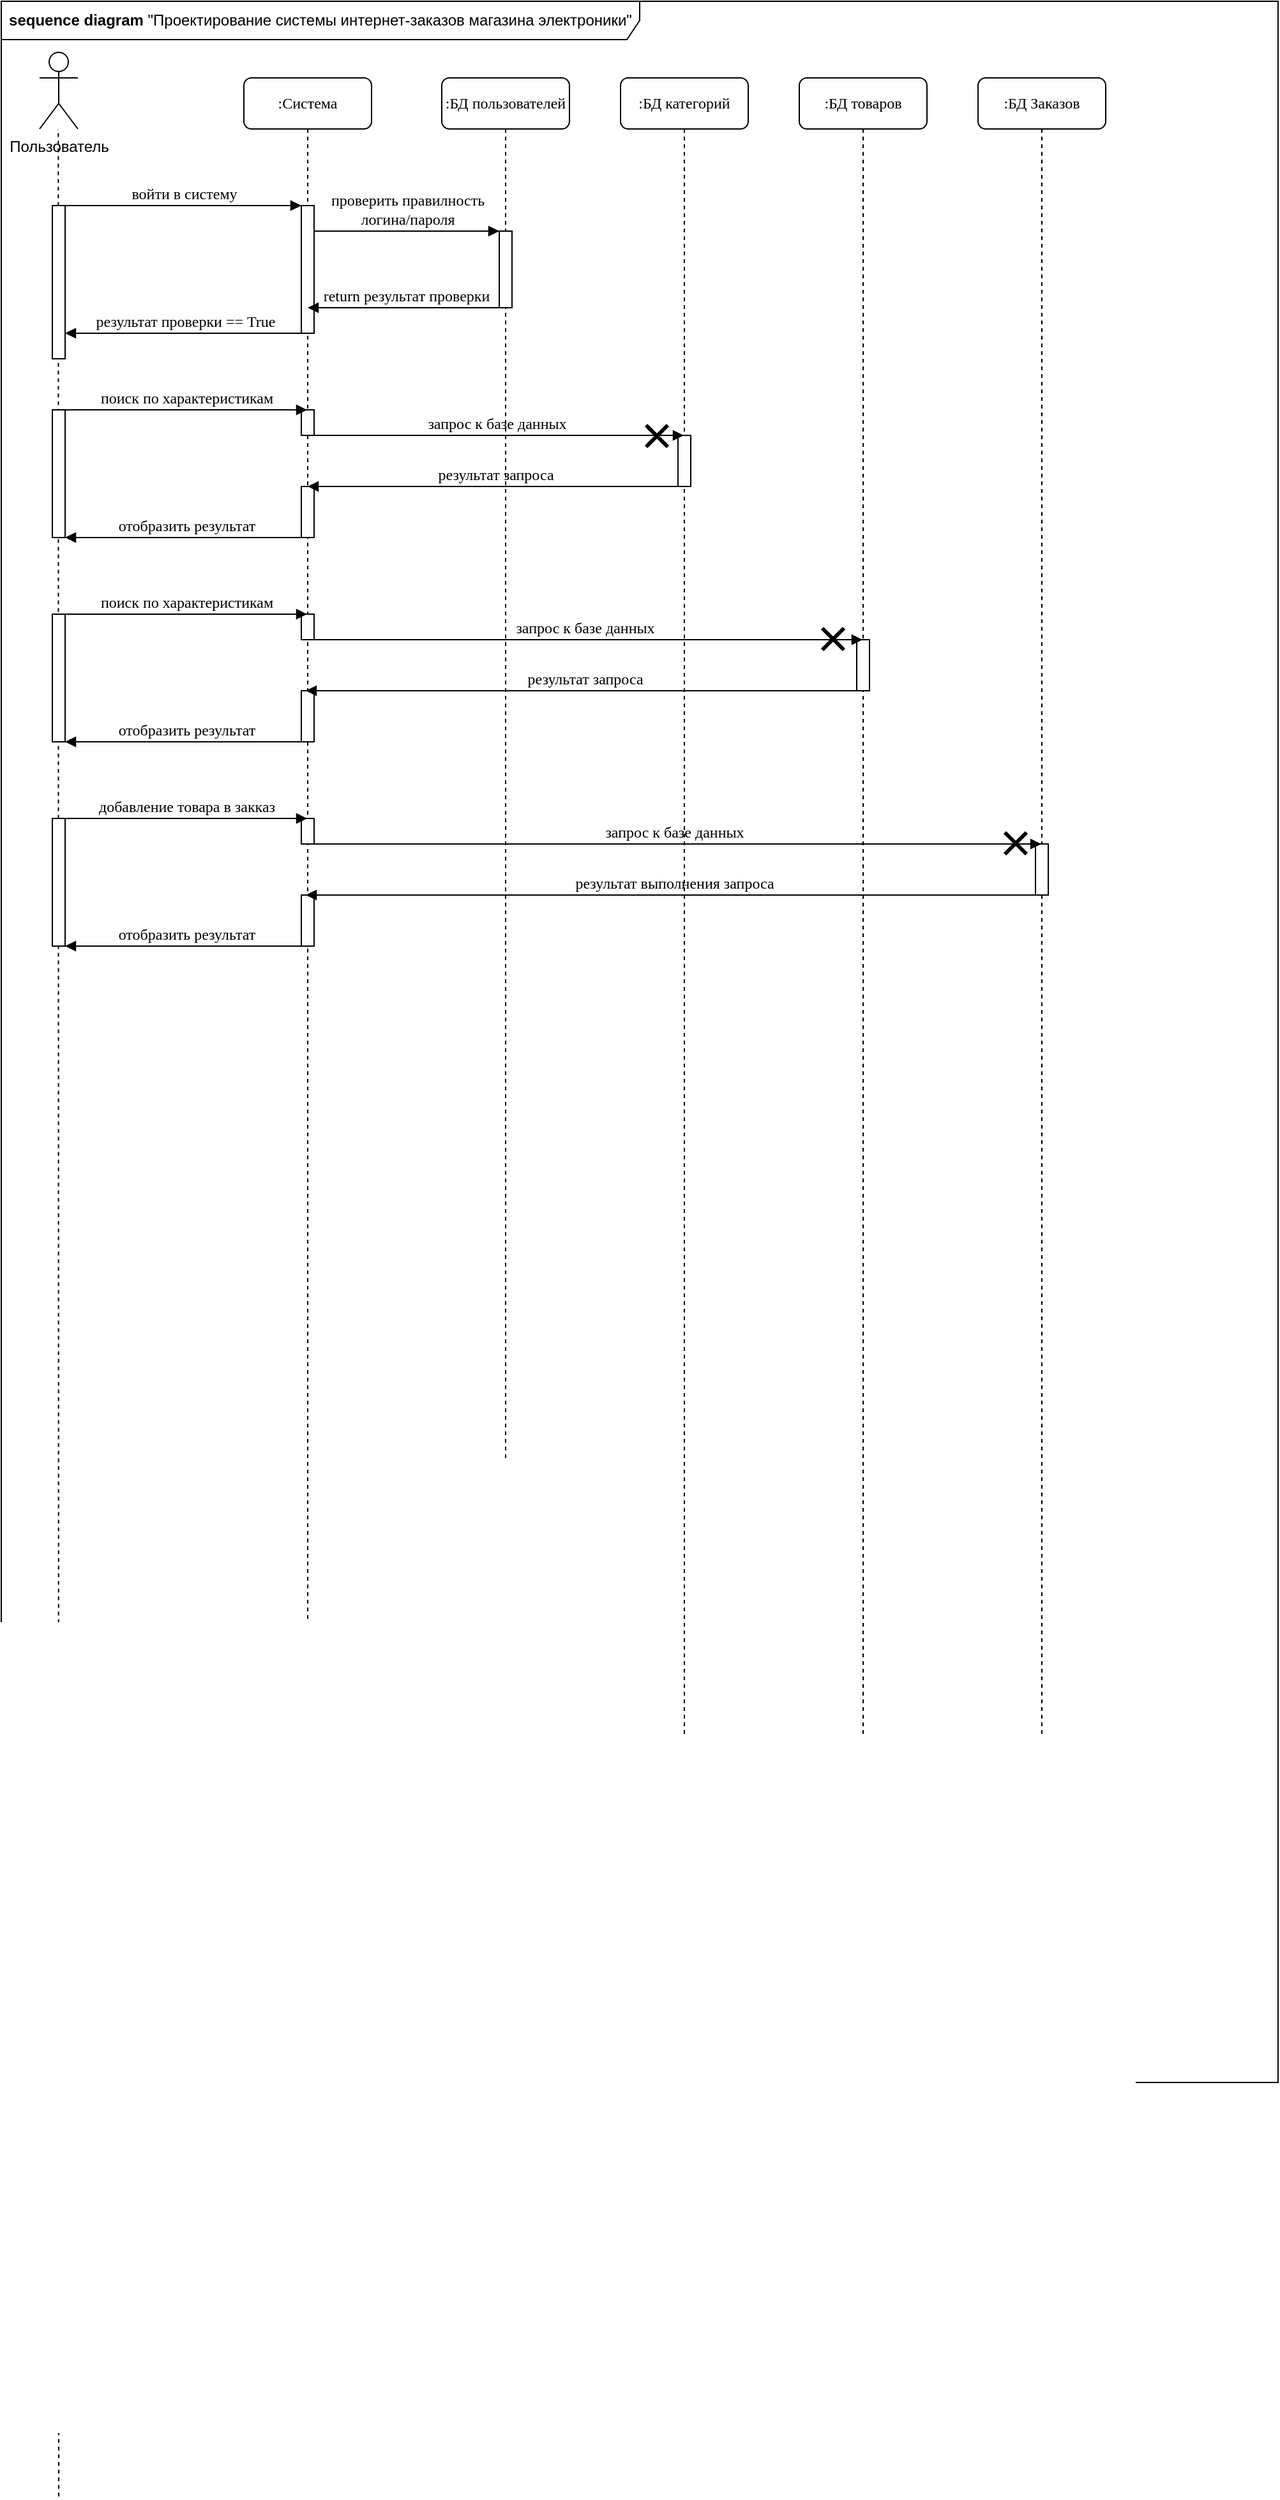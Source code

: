 <mxfile version="12.9.10" type="github">
  <diagram name="Page-1" id="13e1069c-82ec-6db2-03f1-153e76fe0fe0">
    <mxGraphModel dx="687" dy="388" grid="1" gridSize="10" guides="1" tooltips="1" connect="1" arrows="1" fold="1" page="1" pageScale="1" pageWidth="1100" pageHeight="850" background="#ffffff" math="0" shadow="0">
      <root>
        <mxCell id="0" />
        <mxCell id="1" parent="0" />
        <mxCell id="cNQvv4U7qq9ZEQ0QpZhL-15" value="&lt;b&gt;sequence diagram&lt;/b&gt;&amp;nbsp;&quot;Проектирование системы интернет-заказов магазина электроники&quot;" style="shape=umlFrame;whiteSpace=wrap;html=1;width=500;height=30;" vertex="1" parent="1">
          <mxGeometry x="40" y="40" width="1000" height="1630" as="geometry" />
        </mxCell>
        <mxCell id="7baba1c4bc27f4b0-2" value=":Система" style="shape=umlLifeline;perimeter=lifelinePerimeter;whiteSpace=wrap;html=1;container=1;collapsible=0;recursiveResize=0;outlineConnect=0;rounded=1;shadow=0;comic=0;labelBackgroundColor=none;strokeWidth=1;fontFamily=Verdana;fontSize=12;align=center;" parent="1" vertex="1">
          <mxGeometry x="230" y="100" width="100" height="1300" as="geometry" />
        </mxCell>
        <mxCell id="7baba1c4bc27f4b0-10" value="" style="html=1;points=[];perimeter=orthogonalPerimeter;rounded=0;shadow=0;comic=0;labelBackgroundColor=none;strokeWidth=1;fontFamily=Verdana;fontSize=12;align=center;" parent="7baba1c4bc27f4b0-2" vertex="1">
          <mxGeometry x="45" y="100" width="10" height="100" as="geometry" />
        </mxCell>
        <mxCell id="cNQvv4U7qq9ZEQ0QpZhL-31" value="" style="html=1;points=[];perimeter=orthogonalPerimeter;rounded=0;shadow=0;comic=0;labelBackgroundColor=none;strokeWidth=1;fontFamily=Verdana;fontSize=12;align=center;" vertex="1" parent="7baba1c4bc27f4b0-2">
          <mxGeometry x="45" y="260" width="10" height="20" as="geometry" />
        </mxCell>
        <mxCell id="cNQvv4U7qq9ZEQ0QpZhL-36" value="" style="html=1;points=[];perimeter=orthogonalPerimeter;rounded=0;shadow=0;comic=0;labelBackgroundColor=none;strokeWidth=1;fontFamily=Verdana;fontSize=12;align=center;" vertex="1" parent="7baba1c4bc27f4b0-2">
          <mxGeometry x="45" y="320" width="10" height="40" as="geometry" />
        </mxCell>
        <mxCell id="7baba1c4bc27f4b0-3" value=":БД пользователей" style="shape=umlLifeline;perimeter=lifelinePerimeter;whiteSpace=wrap;html=1;container=1;collapsible=0;recursiveResize=0;outlineConnect=0;rounded=1;shadow=0;comic=0;labelBackgroundColor=none;strokeWidth=1;fontFamily=Verdana;fontSize=12;align=center;" parent="1" vertex="1">
          <mxGeometry x="385" y="100" width="100" height="1300" as="geometry" />
        </mxCell>
        <mxCell id="7baba1c4bc27f4b0-13" value="" style="html=1;points=[];perimeter=orthogonalPerimeter;rounded=0;shadow=0;comic=0;labelBackgroundColor=none;strokeWidth=1;fontFamily=Verdana;fontSize=12;align=center;" parent="7baba1c4bc27f4b0-3" vertex="1">
          <mxGeometry x="45" y="120" width="10" height="60" as="geometry" />
        </mxCell>
        <mxCell id="7baba1c4bc27f4b0-4" value=":БД категорий" style="shape=umlLifeline;perimeter=lifelinePerimeter;whiteSpace=wrap;html=1;container=1;collapsible=0;recursiveResize=0;outlineConnect=0;rounded=1;shadow=0;comic=0;labelBackgroundColor=none;strokeWidth=1;fontFamily=Verdana;fontSize=12;align=center;" parent="1" vertex="1">
          <mxGeometry x="525" y="100" width="100" height="1300" as="geometry" />
        </mxCell>
        <mxCell id="cNQvv4U7qq9ZEQ0QpZhL-29" value="" style="html=1;points=[];perimeter=orthogonalPerimeter;rounded=0;shadow=0;comic=0;labelBackgroundColor=none;strokeWidth=1;fontFamily=Verdana;fontSize=12;align=center;" vertex="1" parent="7baba1c4bc27f4b0-4">
          <mxGeometry x="45" y="280" width="10" height="40" as="geometry" />
        </mxCell>
        <mxCell id="7baba1c4bc27f4b0-5" value=":БД товаров" style="shape=umlLifeline;perimeter=lifelinePerimeter;whiteSpace=wrap;html=1;container=1;collapsible=0;recursiveResize=0;outlineConnect=0;rounded=1;shadow=0;comic=0;labelBackgroundColor=none;strokeWidth=1;fontFamily=Verdana;fontSize=12;align=center;" parent="1" vertex="1">
          <mxGeometry x="665" y="100" width="100" height="1300" as="geometry" />
        </mxCell>
        <mxCell id="cNQvv4U7qq9ZEQ0QpZhL-56" value="" style="html=1;points=[];perimeter=orthogonalPerimeter;rounded=0;shadow=0;comic=0;labelBackgroundColor=none;strokeWidth=1;fontFamily=Verdana;fontSize=12;align=center;" vertex="1" parent="7baba1c4bc27f4b0-5">
          <mxGeometry x="45" y="440" width="10" height="40" as="geometry" />
        </mxCell>
        <mxCell id="7baba1c4bc27f4b0-6" value=":БД Заказов" style="shape=umlLifeline;perimeter=lifelinePerimeter;whiteSpace=wrap;html=1;container=1;collapsible=0;recursiveResize=0;outlineConnect=0;rounded=1;shadow=0;comic=0;labelBackgroundColor=none;strokeWidth=1;fontFamily=Verdana;fontSize=12;align=center;" parent="1" vertex="1">
          <mxGeometry x="805" y="100" width="100" height="1300" as="geometry" />
        </mxCell>
        <mxCell id="cNQvv4U7qq9ZEQ0QpZhL-62" value="" style="html=1;points=[];perimeter=orthogonalPerimeter;rounded=0;shadow=0;comic=0;labelBackgroundColor=none;strokeWidth=1;fontFamily=Verdana;fontSize=12;align=center;" vertex="1" parent="7baba1c4bc27f4b0-6">
          <mxGeometry x="45" y="600" width="10" height="40" as="geometry" />
        </mxCell>
        <mxCell id="7baba1c4bc27f4b0-11" value="войти в систему" style="html=1;verticalAlign=bottom;endArrow=block;entryX=0;entryY=0;labelBackgroundColor=none;fontFamily=Verdana;fontSize=12;edgeStyle=elbowEdgeStyle;elbow=vertical;" parent="1" source="7baba1c4bc27f4b0-9" target="7baba1c4bc27f4b0-10" edge="1">
          <mxGeometry relative="1" as="geometry">
            <mxPoint x="205" y="210" as="sourcePoint" />
          </mxGeometry>
        </mxCell>
        <mxCell id="7baba1c4bc27f4b0-14" value="проверить правилность&lt;br&gt;логина/пароля" style="html=1;verticalAlign=bottom;endArrow=block;entryX=0;entryY=0;labelBackgroundColor=none;fontFamily=Verdana;fontSize=12;edgeStyle=elbowEdgeStyle;elbow=vertical;" parent="1" source="7baba1c4bc27f4b0-10" target="7baba1c4bc27f4b0-13" edge="1">
          <mxGeometry relative="1" as="geometry">
            <mxPoint x="355" y="220" as="sourcePoint" />
          </mxGeometry>
        </mxCell>
        <mxCell id="cNQvv4U7qq9ZEQ0QpZhL-11" value="Пользователь" style="shape=umlActor;verticalLabelPosition=bottom;labelBackgroundColor=#ffffff;verticalAlign=top;html=1;outlineConnect=0;" vertex="1" parent="1">
          <mxGeometry x="70" y="80" width="30" height="60" as="geometry" />
        </mxCell>
        <mxCell id="cNQvv4U7qq9ZEQ0QpZhL-18" value="return результат проверки" style="html=1;verticalAlign=bottom;endArrow=block;labelBackgroundColor=none;fontFamily=Verdana;fontSize=12;edgeStyle=elbowEdgeStyle;elbow=vertical;" edge="1" parent="1" source="7baba1c4bc27f4b0-3" target="7baba1c4bc27f4b0-2">
          <mxGeometry relative="1" as="geometry">
            <mxPoint x="290" y="229.69" as="sourcePoint" />
            <mxPoint x="440" y="230" as="targetPoint" />
            <Array as="points">
              <mxPoint x="360" y="280" />
            </Array>
          </mxGeometry>
        </mxCell>
        <mxCell id="cNQvv4U7qq9ZEQ0QpZhL-20" value="результат проверки == True" style="html=1;verticalAlign=bottom;endArrow=block;labelBackgroundColor=none;fontFamily=Verdana;fontSize=12;elbow=vertical;" edge="1" parent="1" target="7baba1c4bc27f4b0-9">
          <mxGeometry relative="1" as="geometry">
            <mxPoint x="278.5" y="300" as="sourcePoint" />
            <mxPoint x="86" y="302" as="targetPoint" />
          </mxGeometry>
        </mxCell>
        <mxCell id="cNQvv4U7qq9ZEQ0QpZhL-14" value="" style="endArrow=none;dashed=1;html=1;strokeColor=#000000;" edge="1" parent="1">
          <mxGeometry width="50" height="50" relative="1" as="geometry">
            <mxPoint x="85" y="1994.286" as="sourcePoint" />
            <mxPoint x="84.66" y="140" as="targetPoint" />
          </mxGeometry>
        </mxCell>
        <mxCell id="7baba1c4bc27f4b0-9" value="" style="html=1;points=[];perimeter=orthogonalPerimeter;rounded=0;shadow=0;comic=0;labelBackgroundColor=none;strokeWidth=1;fontFamily=Verdana;fontSize=12;align=center;" parent="1" vertex="1">
          <mxGeometry x="80" y="200" width="10" height="120" as="geometry" />
        </mxCell>
        <mxCell id="cNQvv4U7qq9ZEQ0QpZhL-25" value="" style="html=1;points=[];perimeter=orthogonalPerimeter;rounded=0;shadow=0;comic=0;labelBackgroundColor=none;strokeWidth=1;fontFamily=Verdana;fontSize=12;align=center;" vertex="1" parent="1">
          <mxGeometry x="80" y="360" width="10" height="100" as="geometry" />
        </mxCell>
        <mxCell id="cNQvv4U7qq9ZEQ0QpZhL-30" value="поиск по характеристикам" style="html=1;verticalAlign=bottom;endArrow=block;labelBackgroundColor=none;fontFamily=Verdana;fontSize=12;elbow=vertical;exitX=1;exitY=0;exitDx=0;exitDy=0;exitPerimeter=0;" edge="1" parent="1" source="cNQvv4U7qq9ZEQ0QpZhL-25" target="7baba1c4bc27f4b0-2">
          <mxGeometry relative="1" as="geometry">
            <mxPoint x="100" y="380" as="sourcePoint" />
            <mxPoint x="584.5" y="410" as="targetPoint" />
            <Array as="points" />
          </mxGeometry>
        </mxCell>
        <mxCell id="cNQvv4U7qq9ZEQ0QpZhL-33" value="запрос к базе данных&lt;span style=&quot;font-family: monospace ; font-size: 0px&quot;&gt;%3CmxGraphModel%3E%3Croot%3E%3CmxCell%20id%3D%220%22%2F%3E%3CmxCell%20id%3D%221%22%20parent%3D%220%22%2F%3E%3CmxCell%20id%3D%222%22%20value%3D%22%D0%BF%D0%BE%D0%B8%D1%81%D0%BA%20%D0%BF%D0%BE%20%D1%85%D0%B0%D1%80%D0%B0%D0%BA%D1%82%D0%B5%D1%80%D0%B8%D1%81%D1%82%D0%B8%D0%BA%D0%B0%D0%BC%22%20style%3D%22html%3D1%3BverticalAlign%3Dbottom%3BendArrow%3Dblock%3BlabelBackgroundColor%3Dnone%3BfontFamily%3DVerdana%3BfontSize%3D12%3Belbow%3Dvertical%3BexitX%3D1%3BexitY%3D0%3BexitDx%3D0%3BexitDy%3D0%3BexitPerimeter%3D0%3B%22%20edge%3D%221%22%20parent%3D%221%22%3E%3CmxGeometry%20relative%3D%221%22%20as%3D%22geometry%22%3E%3CmxPoint%20x%3D%2250%22%20y%3D%22360%22%20as%3D%22sourcePoint%22%2F%3E%3CmxPoint%20x%3D%22239.5%22%20y%3D%22360%22%20as%3D%22targetPoint%22%2F%3E%3CArray%20as%3D%22points%22%2F%3E%3C%2FmxGeometry%3E%3C%2FmxCell%3E%3C%2Froot%3E%3C%2FmxGraphModel%3E&lt;/span&gt;" style="html=1;verticalAlign=bottom;endArrow=block;labelBackgroundColor=none;fontFamily=Verdana;fontSize=12;elbow=vertical;" edge="1" parent="1" source="7baba1c4bc27f4b0-2" target="7baba1c4bc27f4b0-4">
          <mxGeometry relative="1" as="geometry">
            <mxPoint x="310" y="370" as="sourcePoint" />
            <mxPoint x="499.5" y="370" as="targetPoint" />
            <Array as="points">
              <mxPoint x="510" y="380" />
            </Array>
          </mxGeometry>
        </mxCell>
        <mxCell id="cNQvv4U7qq9ZEQ0QpZhL-35" value="результат запроса" style="html=1;verticalAlign=bottom;endArrow=block;labelBackgroundColor=none;fontFamily=Verdana;fontSize=12;elbow=vertical;" edge="1" parent="1" source="7baba1c4bc27f4b0-4" target="7baba1c4bc27f4b0-2">
          <mxGeometry relative="1" as="geometry">
            <mxPoint x="289.667" y="390" as="sourcePoint" />
            <mxPoint x="724.5" y="390" as="targetPoint" />
            <Array as="points">
              <mxPoint x="530" y="420" />
            </Array>
          </mxGeometry>
        </mxCell>
        <mxCell id="cNQvv4U7qq9ZEQ0QpZhL-37" value="отобразить результат" style="html=1;verticalAlign=bottom;endArrow=block;labelBackgroundColor=none;fontFamily=Verdana;fontSize=12;elbow=vertical;" edge="1" parent="1" source="7baba1c4bc27f4b0-2" target="cNQvv4U7qq9ZEQ0QpZhL-25">
          <mxGeometry relative="1" as="geometry">
            <mxPoint x="90" y="470" as="sourcePoint" />
            <mxPoint x="85" y="450" as="targetPoint" />
            <Array as="points">
              <mxPoint x="190" y="460" />
            </Array>
          </mxGeometry>
        </mxCell>
        <mxCell id="cNQvv4U7qq9ZEQ0QpZhL-54" value="" style="html=1;points=[];perimeter=orthogonalPerimeter;rounded=0;shadow=0;comic=0;labelBackgroundColor=none;strokeWidth=1;fontFamily=Verdana;fontSize=12;align=center;" vertex="1" parent="1">
          <mxGeometry x="275" y="520" width="10" height="20" as="geometry" />
        </mxCell>
        <mxCell id="cNQvv4U7qq9ZEQ0QpZhL-55" value="" style="html=1;points=[];perimeter=orthogonalPerimeter;rounded=0;shadow=0;comic=0;labelBackgroundColor=none;strokeWidth=1;fontFamily=Verdana;fontSize=12;align=center;" vertex="1" parent="1">
          <mxGeometry x="275" y="580" width="10" height="40" as="geometry" />
        </mxCell>
        <mxCell id="cNQvv4U7qq9ZEQ0QpZhL-57" value="" style="html=1;points=[];perimeter=orthogonalPerimeter;rounded=0;shadow=0;comic=0;labelBackgroundColor=none;strokeWidth=1;fontFamily=Verdana;fontSize=12;align=center;" vertex="1" parent="1">
          <mxGeometry x="80" y="520" width="10" height="100" as="geometry" />
        </mxCell>
        <mxCell id="cNQvv4U7qq9ZEQ0QpZhL-58" value="поиск по характеристикам" style="html=1;verticalAlign=bottom;endArrow=block;labelBackgroundColor=none;fontFamily=Verdana;fontSize=12;elbow=vertical;exitX=1;exitY=0;exitDx=0;exitDy=0;exitPerimeter=0;" edge="1" parent="1" source="cNQvv4U7qq9ZEQ0QpZhL-57">
          <mxGeometry relative="1" as="geometry">
            <mxPoint x="100" y="540" as="sourcePoint" />
            <mxPoint x="279.5" y="520" as="targetPoint" />
            <Array as="points" />
          </mxGeometry>
        </mxCell>
        <mxCell id="cNQvv4U7qq9ZEQ0QpZhL-59" value="запрос к базе данных&lt;span style=&quot;font-family: monospace ; font-size: 0px&quot;&gt;%3CmxGraphModel%3E%3Croot%3E%3CmxCell%20id%3D%220%22%2F%3E%3CmxCell%20id%3D%221%22%20parent%3D%220%22%2F%3E%3CmxCell%20id%3D%222%22%20value%3D%22%D0%BF%D0%BE%D0%B8%D1%81%D0%BA%20%D0%BF%D0%BE%20%D1%85%D0%B0%D1%80%D0%B0%D0%BA%D1%82%D0%B5%D1%80%D0%B8%D1%81%D1%82%D0%B8%D0%BA%D0%B0%D0%BC%22%20style%3D%22html%3D1%3BverticalAlign%3Dbottom%3BendArrow%3Dblock%3BlabelBackgroundColor%3Dnone%3BfontFamily%3DVerdana%3BfontSize%3D12%3Belbow%3Dvertical%3BexitX%3D1%3BexitY%3D0%3BexitDx%3D0%3BexitDy%3D0%3BexitPerimeter%3D0%3B%22%20edge%3D%221%22%20parent%3D%221%22%3E%3CmxGeometry%20relative%3D%221%22%20as%3D%22geometry%22%3E%3CmxPoint%20x%3D%2250%22%20y%3D%22360%22%20as%3D%22sourcePoint%22%2F%3E%3CmxPoint%20x%3D%22239.5%22%20y%3D%22360%22%20as%3D%22targetPoint%22%2F%3E%3CArray%20as%3D%22points%22%2F%3E%3C%2FmxGeometry%3E%3C%2FmxCell%3E%3C%2Froot%3E%3C%2FmxGraphModel%3E&lt;/span&gt;" style="html=1;verticalAlign=bottom;endArrow=block;labelBackgroundColor=none;fontFamily=Verdana;fontSize=12;elbow=vertical;" edge="1" parent="1" target="7baba1c4bc27f4b0-5">
          <mxGeometry relative="1" as="geometry">
            <mxPoint x="278.5" y="540" as="sourcePoint" />
            <mxPoint x="574.5" y="540" as="targetPoint" />
            <Array as="points">
              <mxPoint x="510" y="540" />
            </Array>
          </mxGeometry>
        </mxCell>
        <mxCell id="cNQvv4U7qq9ZEQ0QpZhL-60" value="результат запроса" style="html=1;verticalAlign=bottom;endArrow=block;labelBackgroundColor=none;fontFamily=Verdana;fontSize=12;elbow=vertical;" edge="1" parent="1" source="7baba1c4bc27f4b0-5">
          <mxGeometry relative="1" as="geometry">
            <mxPoint x="574.5" y="580" as="sourcePoint" />
            <mxPoint x="278.5" y="580" as="targetPoint" />
            <Array as="points">
              <mxPoint x="530" y="580" />
            </Array>
          </mxGeometry>
        </mxCell>
        <mxCell id="cNQvv4U7qq9ZEQ0QpZhL-61" value="отобразить результат" style="html=1;verticalAlign=bottom;endArrow=block;labelBackgroundColor=none;fontFamily=Verdana;fontSize=12;elbow=vertical;" edge="1" parent="1" target="cNQvv4U7qq9ZEQ0QpZhL-57">
          <mxGeometry relative="1" as="geometry">
            <mxPoint x="279.5" y="620" as="sourcePoint" />
            <mxPoint x="85" y="610" as="targetPoint" />
            <Array as="points">
              <mxPoint x="190" y="620" />
            </Array>
          </mxGeometry>
        </mxCell>
        <mxCell id="cNQvv4U7qq9ZEQ0QpZhL-63" value="" style="html=1;points=[];perimeter=orthogonalPerimeter;rounded=0;shadow=0;comic=0;labelBackgroundColor=none;strokeWidth=1;fontFamily=Verdana;fontSize=12;align=center;" vertex="1" parent="1">
          <mxGeometry x="275" y="680" width="10" height="20" as="geometry" />
        </mxCell>
        <mxCell id="cNQvv4U7qq9ZEQ0QpZhL-64" value="" style="html=1;points=[];perimeter=orthogonalPerimeter;rounded=0;shadow=0;comic=0;labelBackgroundColor=none;strokeWidth=1;fontFamily=Verdana;fontSize=12;align=center;" vertex="1" parent="1">
          <mxGeometry x="275" y="740" width="10" height="40" as="geometry" />
        </mxCell>
        <mxCell id="cNQvv4U7qq9ZEQ0QpZhL-65" value="" style="html=1;points=[];perimeter=orthogonalPerimeter;rounded=0;shadow=0;comic=0;labelBackgroundColor=none;strokeWidth=1;fontFamily=Verdana;fontSize=12;align=center;" vertex="1" parent="1">
          <mxGeometry x="80" y="680" width="10" height="100" as="geometry" />
        </mxCell>
        <mxCell id="cNQvv4U7qq9ZEQ0QpZhL-66" value="добавление товара в закказ" style="html=1;verticalAlign=bottom;endArrow=block;labelBackgroundColor=none;fontFamily=Verdana;fontSize=12;elbow=vertical;exitX=1;exitY=0;exitDx=0;exitDy=0;exitPerimeter=0;" edge="1" parent="1" source="cNQvv4U7qq9ZEQ0QpZhL-65">
          <mxGeometry relative="1" as="geometry">
            <mxPoint x="100" y="700" as="sourcePoint" />
            <mxPoint x="279.5" y="680" as="targetPoint" />
            <Array as="points" />
          </mxGeometry>
        </mxCell>
        <mxCell id="cNQvv4U7qq9ZEQ0QpZhL-67" value="запрос к базе данных&lt;span style=&quot;font-family: monospace ; font-size: 0px&quot;&gt;%3CmxGraphModel%3E%3Croot%3E%3CmxCell%20id%3D%220%22%2F%3E%3CmxCell%20id%3D%221%22%20parent%3D%220%22%2F%3E%3CmxCell%20id%3D%222%22%20value%3D%22%D0%BF%D0%BE%D0%B8%D1%81%D0%BA%20%D0%BF%D0%BE%20%D1%85%D0%B0%D1%80%D0%B0%D0%BA%D1%82%D0%B5%D1%80%D0%B8%D1%81%D1%82%D0%B8%D0%BA%D0%B0%D0%BC%22%20style%3D%22html%3D1%3BverticalAlign%3Dbottom%3BendArrow%3Dblock%3BlabelBackgroundColor%3Dnone%3BfontFamily%3DVerdana%3BfontSize%3D12%3Belbow%3Dvertical%3BexitX%3D1%3BexitY%3D0%3BexitDx%3D0%3BexitDy%3D0%3BexitPerimeter%3D0%3B%22%20edge%3D%221%22%20parent%3D%221%22%3E%3CmxGeometry%20relative%3D%221%22%20as%3D%22geometry%22%3E%3CmxPoint%20x%3D%2250%22%20y%3D%22360%22%20as%3D%22sourcePoint%22%2F%3E%3CmxPoint%20x%3D%22239.5%22%20y%3D%22360%22%20as%3D%22targetPoint%22%2F%3E%3CArray%20as%3D%22points%22%2F%3E%3C%2FmxGeometry%3E%3C%2FmxCell%3E%3C%2Froot%3E%3C%2FmxGraphModel%3E&amp;nbsp;&lt;/span&gt;" style="html=1;verticalAlign=bottom;endArrow=block;labelBackgroundColor=none;fontFamily=Verdana;fontSize=12;elbow=vertical;" edge="1" parent="1" target="7baba1c4bc27f4b0-6">
          <mxGeometry relative="1" as="geometry">
            <mxPoint x="278.5" y="700" as="sourcePoint" />
            <mxPoint x="714.5" y="700" as="targetPoint" />
            <Array as="points">
              <mxPoint x="510" y="700" />
            </Array>
          </mxGeometry>
        </mxCell>
        <mxCell id="cNQvv4U7qq9ZEQ0QpZhL-68" value="результат выполнения запроса" style="html=1;verticalAlign=bottom;endArrow=block;labelBackgroundColor=none;fontFamily=Verdana;fontSize=12;elbow=vertical;" edge="1" parent="1" source="7baba1c4bc27f4b0-6">
          <mxGeometry relative="1" as="geometry">
            <mxPoint x="714.5" y="740" as="sourcePoint" />
            <mxPoint x="278.5" y="740" as="targetPoint" />
            <Array as="points">
              <mxPoint x="530" y="740" />
            </Array>
          </mxGeometry>
        </mxCell>
        <mxCell id="cNQvv4U7qq9ZEQ0QpZhL-69" value="отобразить результат" style="html=1;verticalAlign=bottom;endArrow=block;labelBackgroundColor=none;fontFamily=Verdana;fontSize=12;elbow=vertical;" edge="1" parent="1" target="cNQvv4U7qq9ZEQ0QpZhL-65">
          <mxGeometry relative="1" as="geometry">
            <mxPoint x="279.5" y="780" as="sourcePoint" />
            <mxPoint x="85" y="770" as="targetPoint" />
            <Array as="points">
              <mxPoint x="190" y="780" />
            </Array>
          </mxGeometry>
        </mxCell>
        <mxCell id="cNQvv4U7qq9ZEQ0QpZhL-75" value="" style="shape=umlDestroy;whiteSpace=wrap;html=1;strokeWidth=3;" vertex="1" parent="1">
          <mxGeometry x="545" y="372" width="17" height="17" as="geometry" />
        </mxCell>
        <mxCell id="cNQvv4U7qq9ZEQ0QpZhL-76" value="" style="shape=umlDestroy;whiteSpace=wrap;html=1;strokeWidth=3;" vertex="1" parent="1">
          <mxGeometry x="683" y="531" width="17" height="17" as="geometry" />
        </mxCell>
        <mxCell id="cNQvv4U7qq9ZEQ0QpZhL-77" value="" style="shape=umlDestroy;whiteSpace=wrap;html=1;strokeWidth=3;" vertex="1" parent="1">
          <mxGeometry x="826" y="691" width="17" height="17" as="geometry" />
        </mxCell>
      </root>
    </mxGraphModel>
  </diagram>
</mxfile>
